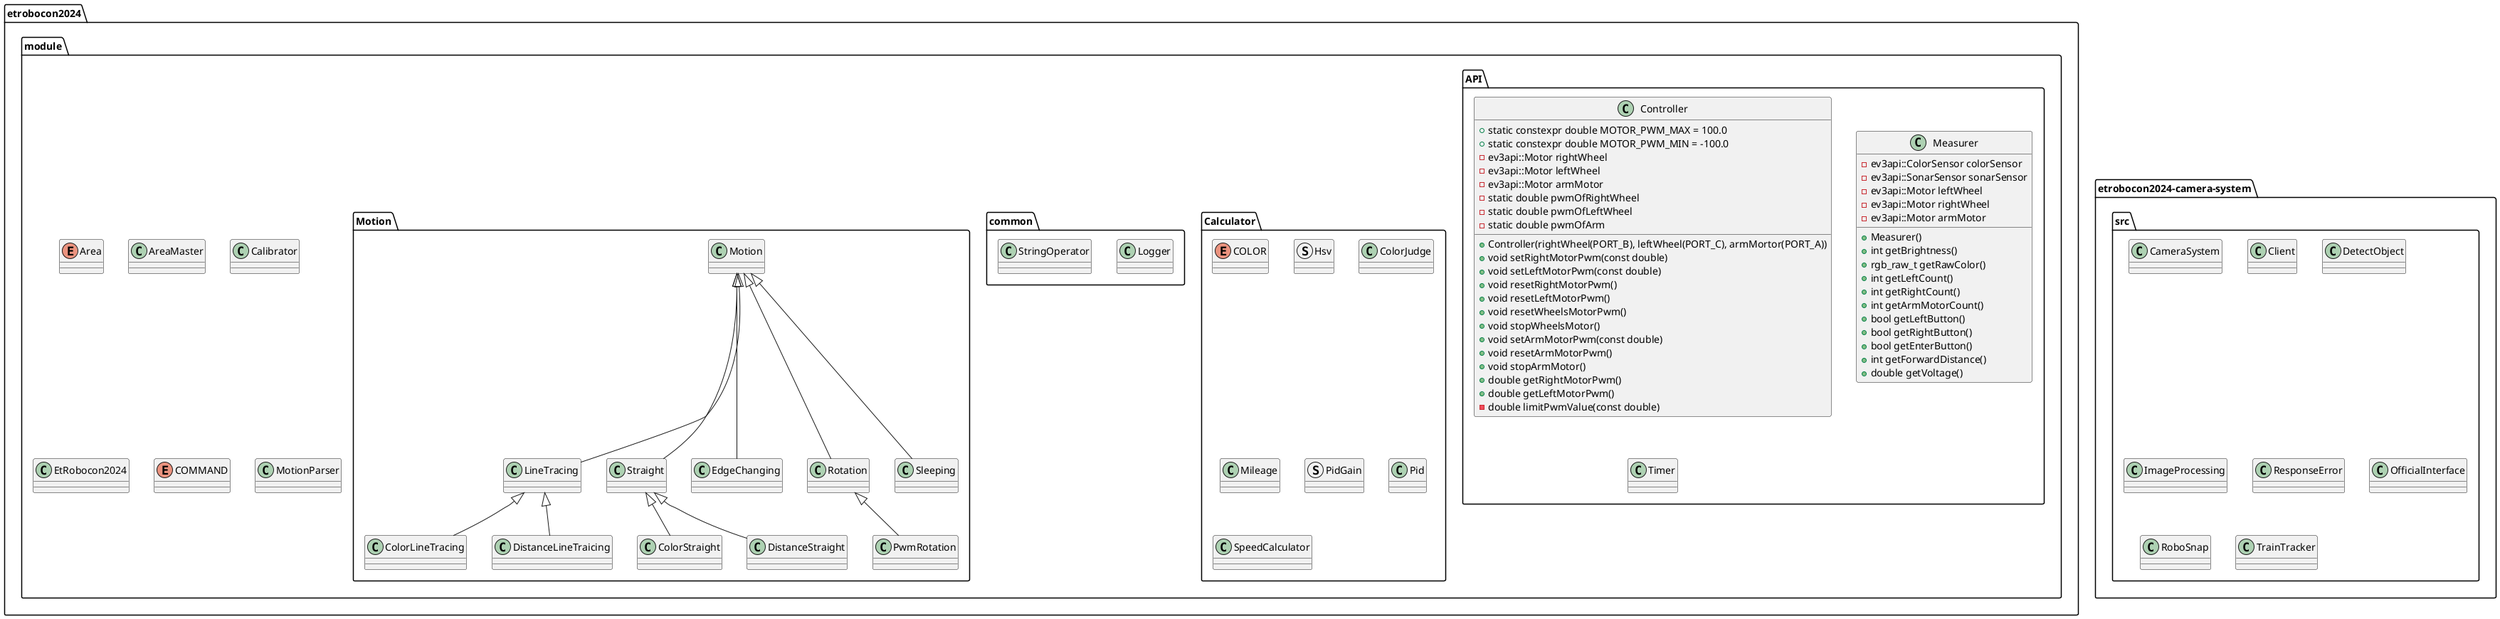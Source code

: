 @startuml sample

package "etrobocon2024" {
    package "module" {
        package "API" {
            class Controller{
                + static constexpr double MOTOR_PWM_MAX = 100.0
                + static constexpr double MOTOR_PWM_MIN = -100.0
                + Controller(rightWheel(PORT_B), leftWheel(PORT_C), armMortor(PORT_A))
                + void setRightMotorPwm(const double)
                + void setLeftMotorPwm(const double)
                + void resetRightMotorPwm()
                + void resetLeftMotorPwm()
                + void resetWheelsMotorPwm()
                + void stopWheelsMotor()
                + void setArmMotorPwm(const double)
                + void resetArmMotorPwm()
                + void stopArmMotor()
                + double getRightMotorPwm()
                + double getLeftMotorPwm()
                - ev3api::Motor rightWheel
                - ev3api::Motor leftWheel
                - ev3api::Motor armMotor
                - static double pwmOfRightWheel
                - static double pwmOfLeftWheel
                - static double pwmOfArm
                - double limitPwmValue(const double)
            }

            class Measurer {
                + Measurer()
                + int getBrightness()
                + rgb_raw_t getRawColor()
                + int getLeftCount()
                + int getRightCount()
                + int getArmMotorCount()
                + bool getLeftButton()
                + bool getRightButton()
                + bool getEnterButton()
                + int getForwardDistance()
                + double getVoltage()
                - ev3api::ColorSensor colorSensor
                - ev3api::SonarSensor sonarSensor
                - ev3api::Motor leftWheel
                - ev3api::Motor rightWheel
                - ev3api::Motor armMotor
            }

            class Timer
        }

        package "Calculator" {
            enum COLOR
            struct Hsv
            class ColorJudge
            class Mileage
            struct PidGain
            class Pid
            class SpeedCalculator
        }

        package "common" {
            class Logger
            class StringOperator
        }

        package "Motion" {
            class ColorLineTracing
            LineTracing <|-- ColorLineTracing

            class ColorStraight
            Straight <|-- ColorStraight

            class DistanceLineTraicing
            LineTracing <|-- DistanceLineTraicing

            class DistanceStraight
            Straight <|-- DistanceStraight

            class EdgeChanging
            Motion <|-- EdgeChanging

            class LineTracing
            Motion <|-- LineTracing

            class Motion

            class PwmRotation
            Rotation <|-- PwmRotation

            class Rotation
            Motion <|-- Rotation

            class Sleeping
            Motion <|-- Sleeping

            class Straight
            Motion <|-- Straight
        }

        enum Area
        class AreaMaster

        class Calibrator

        class EtRobocon2024

        enum COMMAND

        class MotionParser
    }
}

package "etrobocon2024-camera-system" {
    package "src" {
        class CameraSystem
        class Client
        class DetectObject
        class ImageProcessing
        class ResponseError
        class OfficialInterface
        class RoboSnap
        class TrainTracker
    }
}
@enduml
